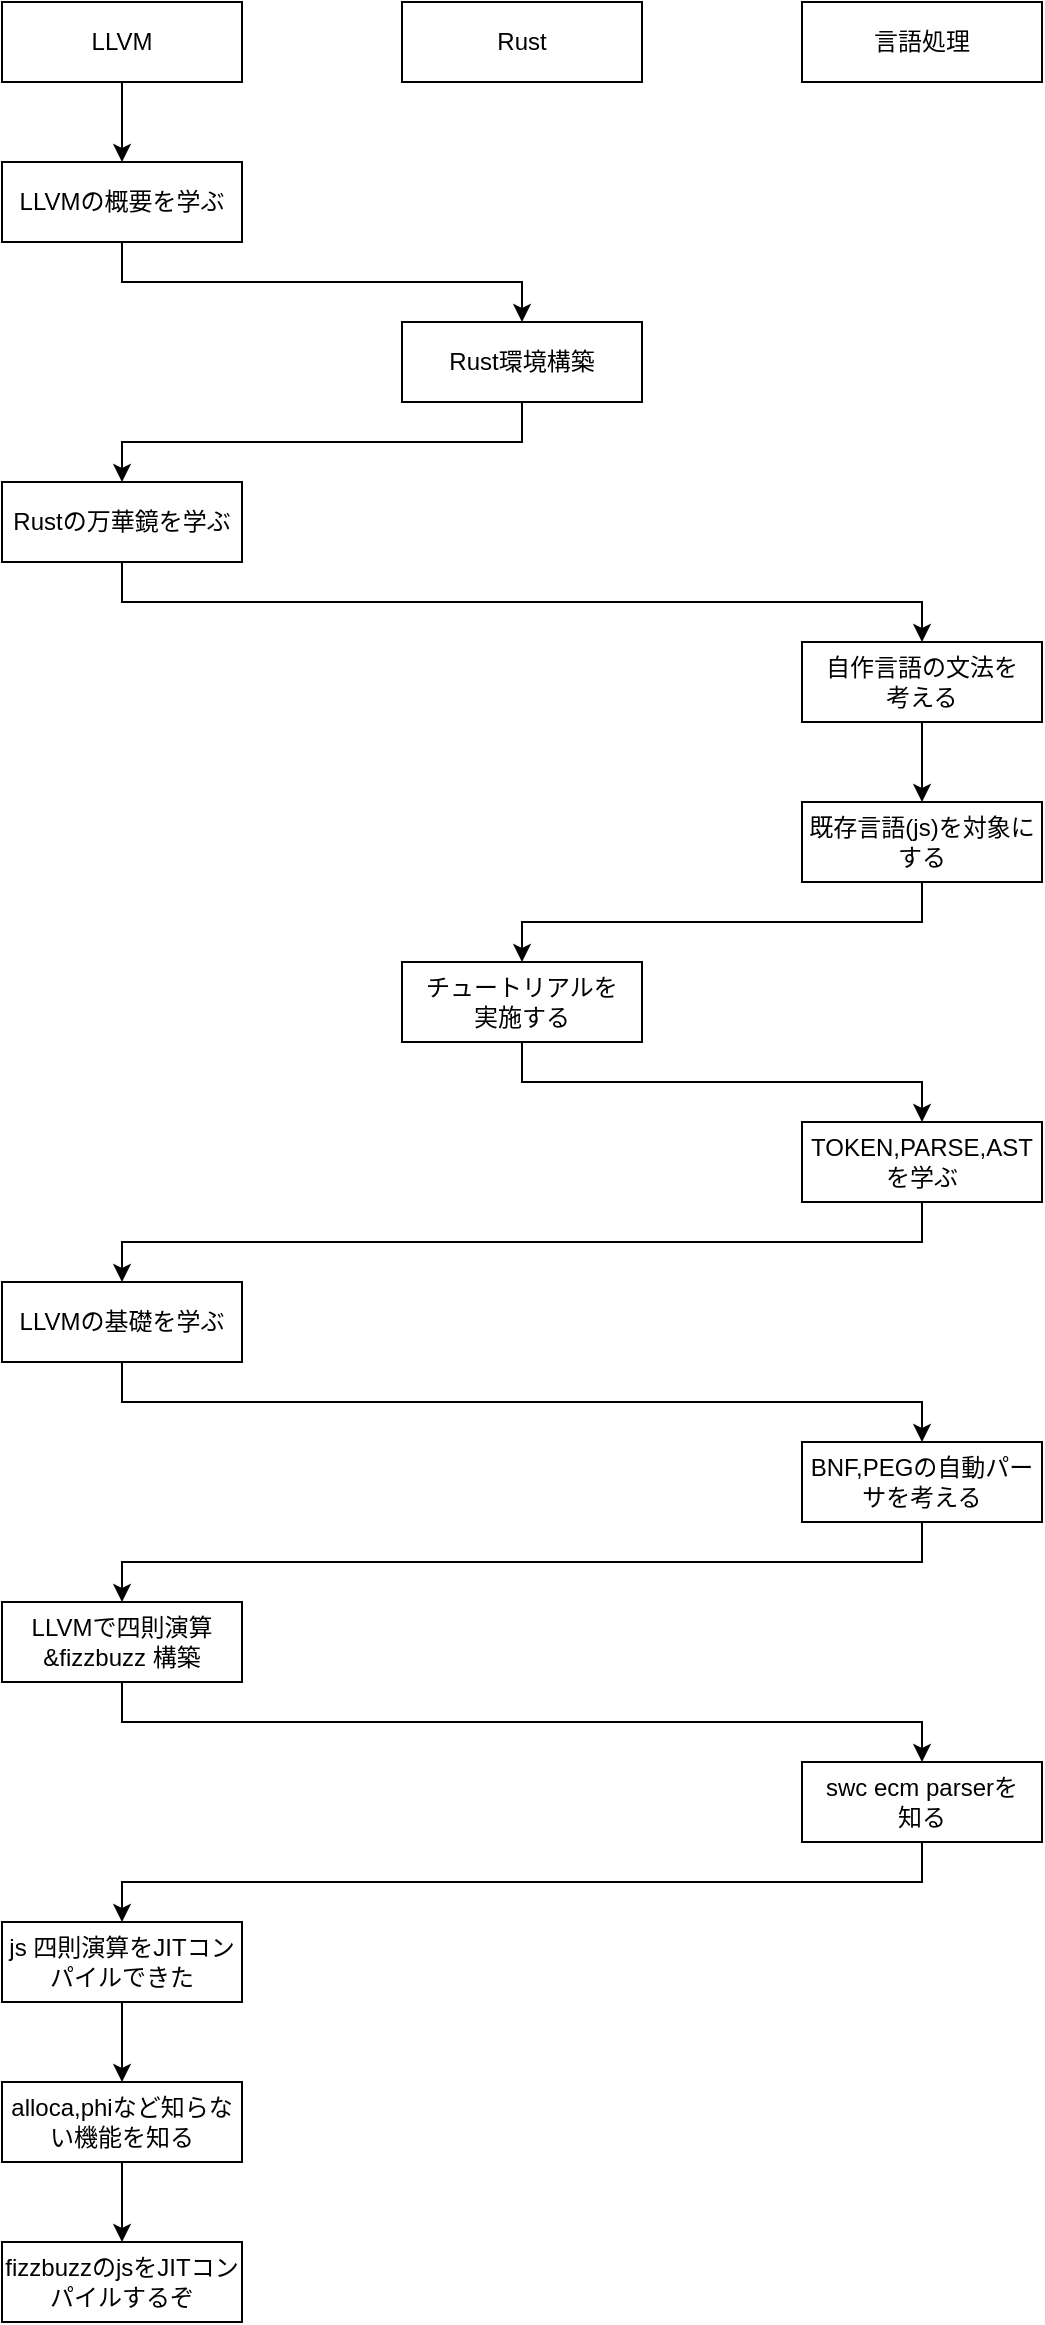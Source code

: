 <mxfile>
    <diagram id="rawP5dRiK9cG0b7SZxcF" name="Page-1">
        <mxGraphModel dx="1349" dy="680" grid="1" gridSize="10" guides="1" tooltips="1" connect="1" arrows="1" fold="1" page="1" pageScale="1" pageWidth="850" pageHeight="1100" math="0" shadow="0">
            <root>
                <mxCell id="0"/>
                <mxCell id="1" parent="0"/>
                <mxCell id="10" style="edgeStyle=orthogonalEdgeStyle;rounded=0;orthogonalLoop=1;jettySize=auto;html=1;exitX=0.5;exitY=1;exitDx=0;exitDy=0;" edge="1" parent="1" source="2" target="5">
                    <mxGeometry relative="1" as="geometry"/>
                </mxCell>
                <mxCell id="2" value="LLVM" style="rounded=0;whiteSpace=wrap;html=1;" vertex="1" parent="1">
                    <mxGeometry x="120" y="40" width="120" height="40" as="geometry"/>
                </mxCell>
                <mxCell id="3" value="Rust" style="rounded=0;whiteSpace=wrap;html=1;" vertex="1" parent="1">
                    <mxGeometry x="320" y="40" width="120" height="40" as="geometry"/>
                </mxCell>
                <mxCell id="4" value="言語処理" style="rounded=0;whiteSpace=wrap;html=1;" vertex="1" parent="1">
                    <mxGeometry x="520" y="40" width="120" height="40" as="geometry"/>
                </mxCell>
                <mxCell id="11" style="edgeStyle=orthogonalEdgeStyle;rounded=0;orthogonalLoop=1;jettySize=auto;html=1;exitX=0.5;exitY=1;exitDx=0;exitDy=0;entryX=0.5;entryY=0;entryDx=0;entryDy=0;" edge="1" parent="1" source="5" target="7">
                    <mxGeometry relative="1" as="geometry"/>
                </mxCell>
                <mxCell id="5" value="LLVMの概要を学ぶ" style="rounded=0;whiteSpace=wrap;html=1;" vertex="1" parent="1">
                    <mxGeometry x="120" y="120" width="120" height="40" as="geometry"/>
                </mxCell>
                <mxCell id="12" style="edgeStyle=orthogonalEdgeStyle;rounded=0;orthogonalLoop=1;jettySize=auto;html=1;exitX=0.5;exitY=1;exitDx=0;exitDy=0;entryX=0.5;entryY=0;entryDx=0;entryDy=0;" edge="1" parent="1" source="7" target="8">
                    <mxGeometry relative="1" as="geometry"/>
                </mxCell>
                <mxCell id="7" value="Rust環境構築" style="rounded=0;whiteSpace=wrap;html=1;" vertex="1" parent="1">
                    <mxGeometry x="320" y="200" width="120" height="40" as="geometry"/>
                </mxCell>
                <mxCell id="13" style="edgeStyle=orthogonalEdgeStyle;rounded=0;orthogonalLoop=1;jettySize=auto;html=1;exitX=0.5;exitY=1;exitDx=0;exitDy=0;entryX=0.5;entryY=0;entryDx=0;entryDy=0;" edge="1" parent="1" source="8" target="9">
                    <mxGeometry relative="1" as="geometry"/>
                </mxCell>
                <mxCell id="8" value="Rustの万華鏡を学ぶ" style="rounded=0;whiteSpace=wrap;html=1;" vertex="1" parent="1">
                    <mxGeometry x="120" y="280" width="120" height="40" as="geometry"/>
                </mxCell>
                <mxCell id="15" style="edgeStyle=orthogonalEdgeStyle;rounded=0;orthogonalLoop=1;jettySize=auto;html=1;exitX=0.5;exitY=1;exitDx=0;exitDy=0;entryX=0.5;entryY=0;entryDx=0;entryDy=0;" edge="1" parent="1" source="9" target="14">
                    <mxGeometry relative="1" as="geometry"/>
                </mxCell>
                <mxCell id="9" value="自作言語の文法を&lt;br&gt;考える" style="rounded=0;whiteSpace=wrap;html=1;" vertex="1" parent="1">
                    <mxGeometry x="520" y="360" width="120" height="40" as="geometry"/>
                </mxCell>
                <mxCell id="36" style="edgeStyle=orthogonalEdgeStyle;rounded=0;orthogonalLoop=1;jettySize=auto;html=1;entryX=0.5;entryY=0;entryDx=0;entryDy=0;" edge="1" parent="1" source="14" target="33">
                    <mxGeometry relative="1" as="geometry">
                        <Array as="points">
                            <mxPoint x="580" y="500"/>
                            <mxPoint x="380" y="500"/>
                        </Array>
                    </mxGeometry>
                </mxCell>
                <mxCell id="14" value="既存言語(js)を対象に&lt;br&gt;する" style="rounded=0;whiteSpace=wrap;html=1;" vertex="1" parent="1">
                    <mxGeometry x="520" y="440" width="120" height="40" as="geometry"/>
                </mxCell>
                <mxCell id="19" style="edgeStyle=orthogonalEdgeStyle;rounded=0;orthogonalLoop=1;jettySize=auto;html=1;exitX=0.5;exitY=1;exitDx=0;exitDy=0;entryX=0.5;entryY=0;entryDx=0;entryDy=0;" edge="1" parent="1" source="16" target="18">
                    <mxGeometry relative="1" as="geometry"/>
                </mxCell>
                <mxCell id="16" value="TOKEN,PARSE,ASTを学ぶ" style="rounded=0;whiteSpace=wrap;html=1;" vertex="1" parent="1">
                    <mxGeometry x="520" y="600" width="120" height="40" as="geometry"/>
                </mxCell>
                <mxCell id="21" style="edgeStyle=orthogonalEdgeStyle;rounded=0;orthogonalLoop=1;jettySize=auto;html=1;exitX=0.5;exitY=1;exitDx=0;exitDy=0;entryX=0.5;entryY=0;entryDx=0;entryDy=0;" edge="1" parent="1" source="18" target="20">
                    <mxGeometry relative="1" as="geometry"/>
                </mxCell>
                <mxCell id="18" value="LLVMの基礎を学ぶ" style="rounded=0;whiteSpace=wrap;html=1;" vertex="1" parent="1">
                    <mxGeometry x="120" y="680" width="120" height="40" as="geometry"/>
                </mxCell>
                <mxCell id="23" style="edgeStyle=orthogonalEdgeStyle;rounded=0;orthogonalLoop=1;jettySize=auto;html=1;exitX=0.5;exitY=1;exitDx=0;exitDy=0;entryX=0.5;entryY=0;entryDx=0;entryDy=0;" edge="1" parent="1" source="20" target="22">
                    <mxGeometry relative="1" as="geometry"/>
                </mxCell>
                <mxCell id="20" value="BNF,PEGの自動パーサを考える" style="rounded=0;whiteSpace=wrap;html=1;" vertex="1" parent="1">
                    <mxGeometry x="520" y="760" width="120" height="40" as="geometry"/>
                </mxCell>
                <mxCell id="25" style="edgeStyle=orthogonalEdgeStyle;rounded=0;orthogonalLoop=1;jettySize=auto;html=1;exitX=0.5;exitY=1;exitDx=0;exitDy=0;entryX=0.5;entryY=0;entryDx=0;entryDy=0;" edge="1" parent="1" source="22" target="24">
                    <mxGeometry relative="1" as="geometry"/>
                </mxCell>
                <mxCell id="22" value="LLVMで四則演算&amp;amp;fizzbuzz 構築" style="rounded=0;whiteSpace=wrap;html=1;" vertex="1" parent="1">
                    <mxGeometry x="120" y="840" width="120" height="40" as="geometry"/>
                </mxCell>
                <mxCell id="27" style="edgeStyle=orthogonalEdgeStyle;rounded=0;orthogonalLoop=1;jettySize=auto;html=1;exitX=0.5;exitY=1;exitDx=0;exitDy=0;entryX=0.5;entryY=0;entryDx=0;entryDy=0;" edge="1" parent="1" source="24" target="26">
                    <mxGeometry relative="1" as="geometry"/>
                </mxCell>
                <mxCell id="24" value="swc ecm parserを&lt;br&gt;知る" style="rounded=0;whiteSpace=wrap;html=1;" vertex="1" parent="1">
                    <mxGeometry x="520" y="920" width="120" height="40" as="geometry"/>
                </mxCell>
                <mxCell id="29" style="edgeStyle=orthogonalEdgeStyle;rounded=0;orthogonalLoop=1;jettySize=auto;html=1;exitX=0.5;exitY=1;exitDx=0;exitDy=0;entryX=0.5;entryY=0;entryDx=0;entryDy=0;" edge="1" parent="1" source="26" target="28">
                    <mxGeometry relative="1" as="geometry"/>
                </mxCell>
                <mxCell id="26" value="js 四則演算をJITコンパイルできた" style="rounded=0;whiteSpace=wrap;html=1;" vertex="1" parent="1">
                    <mxGeometry x="120" y="1000" width="120" height="40" as="geometry"/>
                </mxCell>
                <mxCell id="32" style="edgeStyle=orthogonalEdgeStyle;rounded=0;orthogonalLoop=1;jettySize=auto;html=1;entryX=0.5;entryY=0;entryDx=0;entryDy=0;" edge="1" parent="1" source="28" target="30">
                    <mxGeometry relative="1" as="geometry"/>
                </mxCell>
                <mxCell id="28" value="alloca,phiなど知らない機能を知る" style="rounded=0;whiteSpace=wrap;html=1;" vertex="1" parent="1">
                    <mxGeometry x="120" y="1080" width="120" height="40" as="geometry"/>
                </mxCell>
                <mxCell id="30" value="fizzbuzzのjsをJITコンパイルするぞ" style="rounded=0;whiteSpace=wrap;html=1;" vertex="1" parent="1">
                    <mxGeometry x="120" y="1160" width="120" height="40" as="geometry"/>
                </mxCell>
                <mxCell id="37" style="edgeStyle=orthogonalEdgeStyle;rounded=0;orthogonalLoop=1;jettySize=auto;html=1;exitX=0.5;exitY=1;exitDx=0;exitDy=0;" edge="1" parent="1" source="33" target="16">
                    <mxGeometry relative="1" as="geometry"/>
                </mxCell>
                <mxCell id="33" value="チュートリアルを&lt;br&gt;実施する" style="rounded=0;whiteSpace=wrap;html=1;" vertex="1" parent="1">
                    <mxGeometry x="320" y="520" width="120" height="40" as="geometry"/>
                </mxCell>
            </root>
        </mxGraphModel>
    </diagram>
</mxfile>